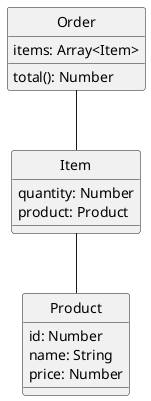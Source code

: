 @startuml
skinparam classAttributeIconSize 0
skinparam monochrome true
hide circle

class Order {
    items: Array<Item>
    total(): Number
}

class Item {
    quantity: Number
    product: Product
}
Order -- Item

class Product {
    id: Number
    name: String
    price: Number
}
Item -- Product

@enduml
